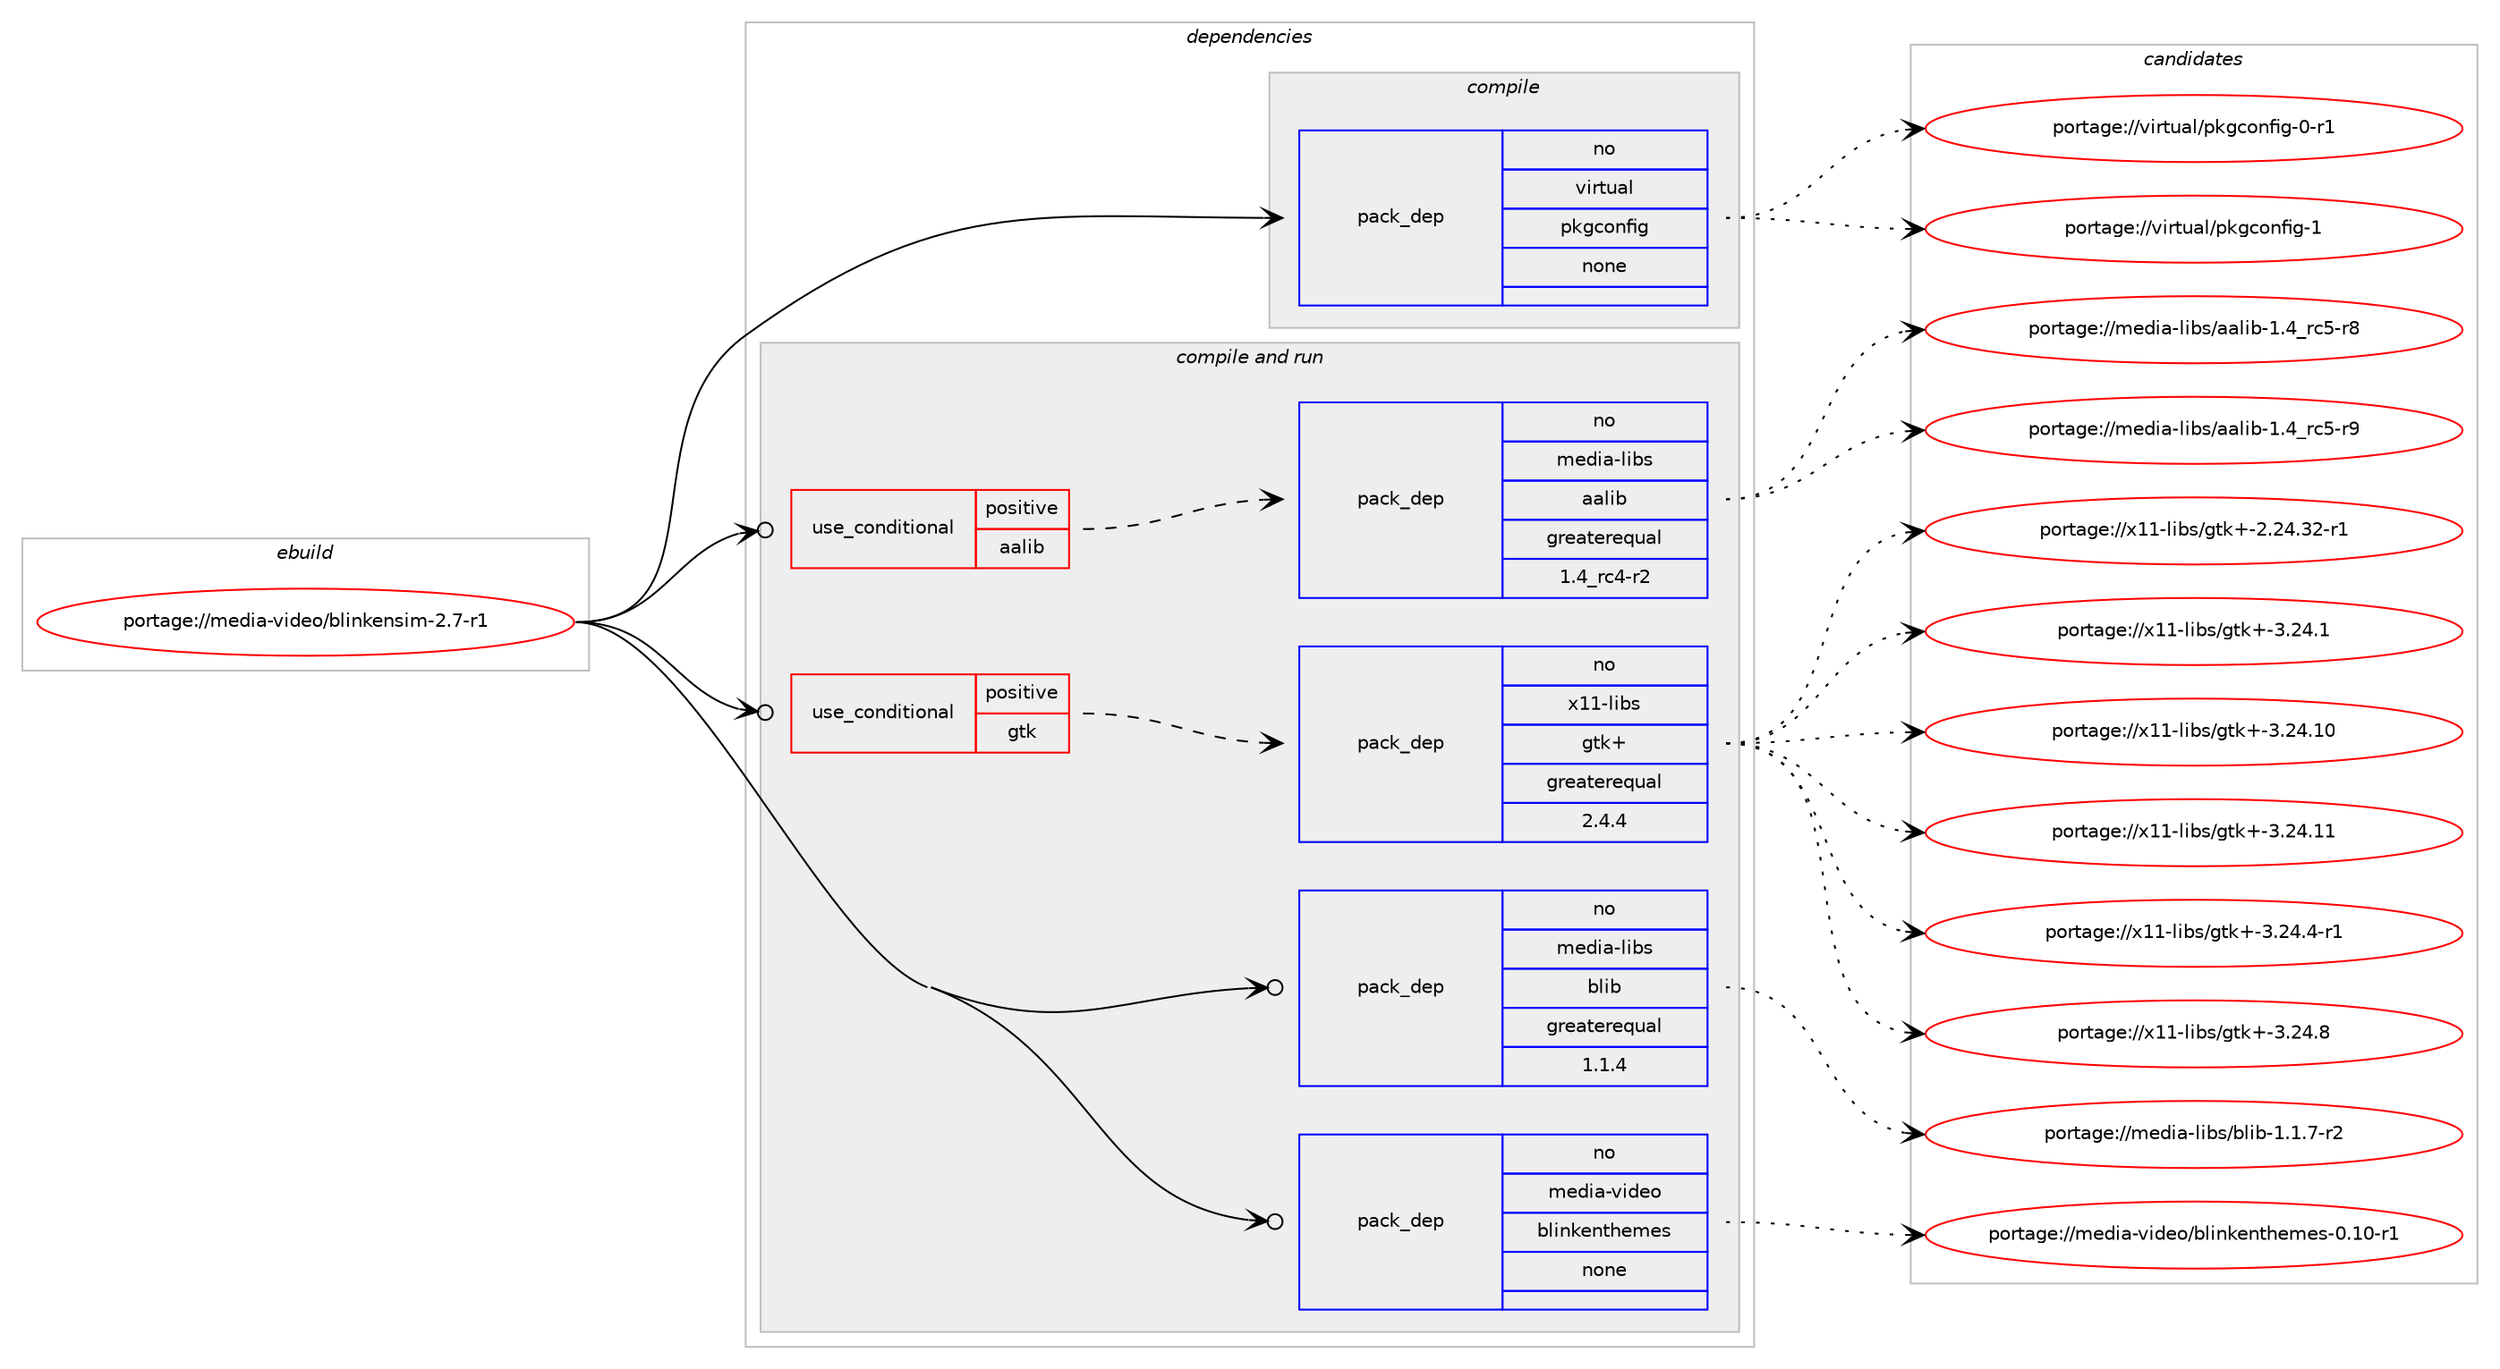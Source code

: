 digraph prolog {

# *************
# Graph options
# *************

newrank=true;
concentrate=true;
compound=true;
graph [rankdir=LR,fontname=Helvetica,fontsize=10,ranksep=1.5];#, ranksep=2.5, nodesep=0.2];
edge  [arrowhead=vee];
node  [fontname=Helvetica,fontsize=10];

# **********
# The ebuild
# **********

subgraph cluster_leftcol {
color=gray;
rank=same;
label=<<i>ebuild</i>>;
id [label="portage://media-video/blinkensim-2.7-r1", color=red, width=4, href="../media-video/blinkensim-2.7-r1.svg"];
}

# ****************
# The dependencies
# ****************

subgraph cluster_midcol {
color=gray;
label=<<i>dependencies</i>>;
subgraph cluster_compile {
fillcolor="#eeeeee";
style=filled;
label=<<i>compile</i>>;
subgraph pack249058 {
dependency338822 [label=<<TABLE BORDER="0" CELLBORDER="1" CELLSPACING="0" CELLPADDING="4" WIDTH="220"><TR><TD ROWSPAN="6" CELLPADDING="30">pack_dep</TD></TR><TR><TD WIDTH="110">no</TD></TR><TR><TD>virtual</TD></TR><TR><TD>pkgconfig</TD></TR><TR><TD>none</TD></TR><TR><TD></TD></TR></TABLE>>, shape=none, color=blue];
}
id:e -> dependency338822:w [weight=20,style="solid",arrowhead="vee"];
}
subgraph cluster_compileandrun {
fillcolor="#eeeeee";
style=filled;
label=<<i>compile and run</i>>;
subgraph cond84207 {
dependency338823 [label=<<TABLE BORDER="0" CELLBORDER="1" CELLSPACING="0" CELLPADDING="4"><TR><TD ROWSPAN="3" CELLPADDING="10">use_conditional</TD></TR><TR><TD>positive</TD></TR><TR><TD>aalib</TD></TR></TABLE>>, shape=none, color=red];
subgraph pack249059 {
dependency338824 [label=<<TABLE BORDER="0" CELLBORDER="1" CELLSPACING="0" CELLPADDING="4" WIDTH="220"><TR><TD ROWSPAN="6" CELLPADDING="30">pack_dep</TD></TR><TR><TD WIDTH="110">no</TD></TR><TR><TD>media-libs</TD></TR><TR><TD>aalib</TD></TR><TR><TD>greaterequal</TD></TR><TR><TD>1.4_rc4-r2</TD></TR></TABLE>>, shape=none, color=blue];
}
dependency338823:e -> dependency338824:w [weight=20,style="dashed",arrowhead="vee"];
}
id:e -> dependency338823:w [weight=20,style="solid",arrowhead="odotvee"];
subgraph cond84208 {
dependency338825 [label=<<TABLE BORDER="0" CELLBORDER="1" CELLSPACING="0" CELLPADDING="4"><TR><TD ROWSPAN="3" CELLPADDING="10">use_conditional</TD></TR><TR><TD>positive</TD></TR><TR><TD>gtk</TD></TR></TABLE>>, shape=none, color=red];
subgraph pack249060 {
dependency338826 [label=<<TABLE BORDER="0" CELLBORDER="1" CELLSPACING="0" CELLPADDING="4" WIDTH="220"><TR><TD ROWSPAN="6" CELLPADDING="30">pack_dep</TD></TR><TR><TD WIDTH="110">no</TD></TR><TR><TD>x11-libs</TD></TR><TR><TD>gtk+</TD></TR><TR><TD>greaterequal</TD></TR><TR><TD>2.4.4</TD></TR></TABLE>>, shape=none, color=blue];
}
dependency338825:e -> dependency338826:w [weight=20,style="dashed",arrowhead="vee"];
}
id:e -> dependency338825:w [weight=20,style="solid",arrowhead="odotvee"];
subgraph pack249061 {
dependency338827 [label=<<TABLE BORDER="0" CELLBORDER="1" CELLSPACING="0" CELLPADDING="4" WIDTH="220"><TR><TD ROWSPAN="6" CELLPADDING="30">pack_dep</TD></TR><TR><TD WIDTH="110">no</TD></TR><TR><TD>media-libs</TD></TR><TR><TD>blib</TD></TR><TR><TD>greaterequal</TD></TR><TR><TD>1.1.4</TD></TR></TABLE>>, shape=none, color=blue];
}
id:e -> dependency338827:w [weight=20,style="solid",arrowhead="odotvee"];
subgraph pack249062 {
dependency338828 [label=<<TABLE BORDER="0" CELLBORDER="1" CELLSPACING="0" CELLPADDING="4" WIDTH="220"><TR><TD ROWSPAN="6" CELLPADDING="30">pack_dep</TD></TR><TR><TD WIDTH="110">no</TD></TR><TR><TD>media-video</TD></TR><TR><TD>blinkenthemes</TD></TR><TR><TD>none</TD></TR><TR><TD></TD></TR></TABLE>>, shape=none, color=blue];
}
id:e -> dependency338828:w [weight=20,style="solid",arrowhead="odotvee"];
}
subgraph cluster_run {
fillcolor="#eeeeee";
style=filled;
label=<<i>run</i>>;
}
}

# **************
# The candidates
# **************

subgraph cluster_choices {
rank=same;
color=gray;
label=<<i>candidates</i>>;

subgraph choice249058 {
color=black;
nodesep=1;
choiceportage11810511411611797108471121071039911111010210510345484511449 [label="portage://virtual/pkgconfig-0-r1", color=red, width=4,href="../virtual/pkgconfig-0-r1.svg"];
choiceportage1181051141161179710847112107103991111101021051034549 [label="portage://virtual/pkgconfig-1", color=red, width=4,href="../virtual/pkgconfig-1.svg"];
dependency338822:e -> choiceportage11810511411611797108471121071039911111010210510345484511449:w [style=dotted,weight="100"];
dependency338822:e -> choiceportage1181051141161179710847112107103991111101021051034549:w [style=dotted,weight="100"];
}
subgraph choice249059 {
color=black;
nodesep=1;
choiceportage10910110010597451081059811547979710810598454946529511499534511456 [label="portage://media-libs/aalib-1.4_rc5-r8", color=red, width=4,href="../media-libs/aalib-1.4_rc5-r8.svg"];
choiceportage10910110010597451081059811547979710810598454946529511499534511457 [label="portage://media-libs/aalib-1.4_rc5-r9", color=red, width=4,href="../media-libs/aalib-1.4_rc5-r9.svg"];
dependency338824:e -> choiceportage10910110010597451081059811547979710810598454946529511499534511456:w [style=dotted,weight="100"];
dependency338824:e -> choiceportage10910110010597451081059811547979710810598454946529511499534511457:w [style=dotted,weight="100"];
}
subgraph choice249060 {
color=black;
nodesep=1;
choiceportage12049494510810598115471031161074345504650524651504511449 [label="portage://x11-libs/gtk+-2.24.32-r1", color=red, width=4,href="../x11-libs/gtk+-2.24.32-r1.svg"];
choiceportage12049494510810598115471031161074345514650524649 [label="portage://x11-libs/gtk+-3.24.1", color=red, width=4,href="../x11-libs/gtk+-3.24.1.svg"];
choiceportage1204949451081059811547103116107434551465052464948 [label="portage://x11-libs/gtk+-3.24.10", color=red, width=4,href="../x11-libs/gtk+-3.24.10.svg"];
choiceportage1204949451081059811547103116107434551465052464949 [label="portage://x11-libs/gtk+-3.24.11", color=red, width=4,href="../x11-libs/gtk+-3.24.11.svg"];
choiceportage120494945108105981154710311610743455146505246524511449 [label="portage://x11-libs/gtk+-3.24.4-r1", color=red, width=4,href="../x11-libs/gtk+-3.24.4-r1.svg"];
choiceportage12049494510810598115471031161074345514650524656 [label="portage://x11-libs/gtk+-3.24.8", color=red, width=4,href="../x11-libs/gtk+-3.24.8.svg"];
dependency338826:e -> choiceportage12049494510810598115471031161074345504650524651504511449:w [style=dotted,weight="100"];
dependency338826:e -> choiceportage12049494510810598115471031161074345514650524649:w [style=dotted,weight="100"];
dependency338826:e -> choiceportage1204949451081059811547103116107434551465052464948:w [style=dotted,weight="100"];
dependency338826:e -> choiceportage1204949451081059811547103116107434551465052464949:w [style=dotted,weight="100"];
dependency338826:e -> choiceportage120494945108105981154710311610743455146505246524511449:w [style=dotted,weight="100"];
dependency338826:e -> choiceportage12049494510810598115471031161074345514650524656:w [style=dotted,weight="100"];
}
subgraph choice249061 {
color=black;
nodesep=1;
choiceportage1091011001059745108105981154798108105984549464946554511450 [label="portage://media-libs/blib-1.1.7-r2", color=red, width=4,href="../media-libs/blib-1.1.7-r2.svg"];
dependency338827:e -> choiceportage1091011001059745108105981154798108105984549464946554511450:w [style=dotted,weight="100"];
}
subgraph choice249062 {
color=black;
nodesep=1;
choiceportage1091011001059745118105100101111479810810511010710111011610410110910111545484649484511449 [label="portage://media-video/blinkenthemes-0.10-r1", color=red, width=4,href="../media-video/blinkenthemes-0.10-r1.svg"];
dependency338828:e -> choiceportage1091011001059745118105100101111479810810511010710111011610410110910111545484649484511449:w [style=dotted,weight="100"];
}
}

}
